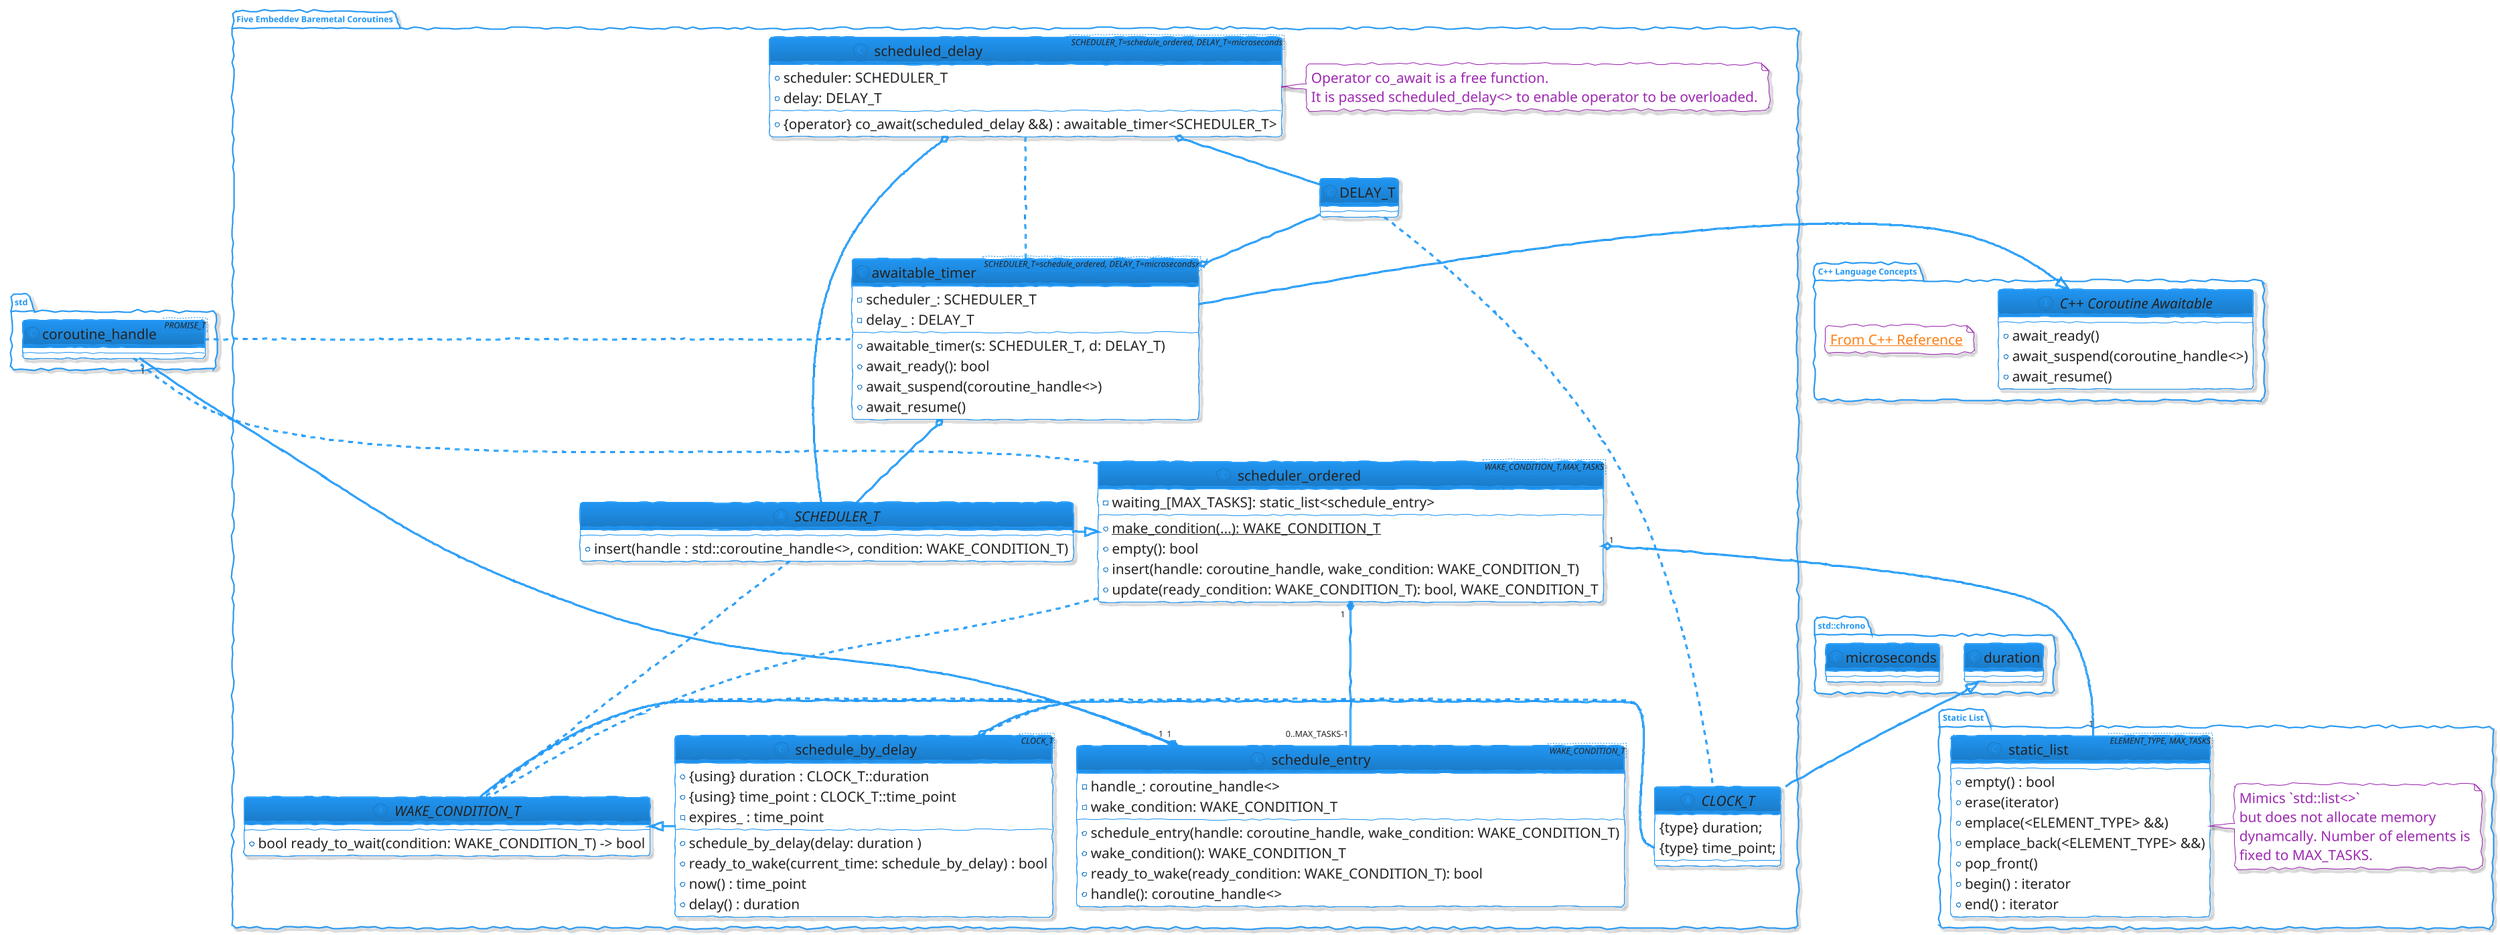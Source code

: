 @startuml
!theme materia-outline
skinparam handwritten true
skinparam Padding 1
skinparam ClassAttributeFontSize 20
skinparam ClassFontSize 20
skinparam NoteFontSize 20


package "C++ Language Concepts" {

note as link
[[https://en.cppreference.com/w/cpp/language/coroutines From C++ Reference]]
end note

   interface "C++ Coroutine Awaitable" as awaitable {
       + await_ready()
       + await_suspend(coroutine_handle<>)
       + await_resume()
   }
}

package "std::chrono" {
    class duration
    class microseconds


}
package "std" {
    class coroutine_handle<PROMISE_T>
}

package "Static List" {
    class static_list<ELEMENT_TYPE, MAX_TASKS> {
        +empty() : bool
     + erase(iterator)
     + emplace(<ELEMENT_TYPE> &&)
     + emplace_back(<ELEMENT_TYPE> &&)
     + pop_front()
     + begin() : iterator
     + end() : iterator
    }
    note right of static_list
    Mimics `std::list<>`
    but does not allocate memory
    dynamcally. Number of elements is
    fixed to MAX_TASKS.
    end note
}


package "Five Embeddev Baremetal Coroutines" {


    abstract CLOCK_T {
        {type} duration;
        {type} time_point;
    }

    abstract WAKE_CONDITION_T {
        +bool ready_to_wait(condition: WAKE_CONDITION_T) -> bool
    }

    abstract SCHEDULER_T {
       + insert(handle : std::coroutine_handle<>, condition: WAKE_CONDITION_T)
    }
    SCHEDULER_T .-- WAKE_CONDITION_T

    duration <|-- CLOCK_T

    class schedule_by_delay<CLOCK_T> {
       +{using} duration : CLOCK_T::duration
       +{using} time_point : CLOCK_T::time_point
       +schedule_by_delay(delay: duration )
       +ready_to_wake(current_time: schedule_by_delay) : bool
       +now() : time_point
       +delay() : duration
       -expires_ : time_point
    }

    WAKE_CONDITION_T  <|- schedule_by_delay
    schedule_by_delay o- CLOCK_T::time_point

    schedule_by_delay .-[norank]- CLOCK_T

    class schedule_entry<WAKE_CONDITION_T> {
        +schedule_entry(handle: coroutine_handle, wake_condition: WAKE_CONDITION_T)
        +wake_condition(): WAKE_CONDITION_T
        +ready_to_wake(ready_condition: WAKE_CONDITION_T): bool
        +handle(): coroutine_handle<>
        -handle_: coroutine_handle<>
        -wake_condition: WAKE_CONDITION_T
    }

    schedule_entry "1" o-[norank]-- "1" coroutine_handle
    schedule_entry "1" o-right-  WAKE_CONDITION_T
    schedule_entry .-right- WAKE_CONDITION_T

    class scheduler_ordered<WAKE_CONDITION_T,MAX_TASKS>  {
        +{static} make_condition(...): WAKE_CONDITION_T
        +empty(): bool
        +insert(handle: coroutine_handle, wake_condition: WAKE_CONDITION_T)
        +update(ready_condition: WAKE_CONDITION_T): bool, WAKE_CONDITION_T
        -waiting_[MAX_TASKS]: static_list<schedule_entry>
    }
    scheduler_ordered <|- SCHEDULER_T
    scheduler_ordered .-- WAKE_CONDITION_T
    scheduler_ordered "1" o-down-- "1" static_list
    scheduler_ordered "  1  " *- "0..MAX_TASKS-1" schedule_entry
    scheduler_ordered .-[norank]- coroutine_handle


    class awaitable_timer<SCHEDULER_T=schedule_ordered, DELAY_T=microsecondsx> {
       + awaitable_timer(s: SCHEDULER_T, d: DELAY_T)
       + await_ready(): bool
       + await_suspend(coroutine_handle<>)
       + await_resume()
       - scheduler_: SCHEDULER_T
       - delay_ : DELAY_T
    }

    awaitable <|-left-- awaitable_timer

    class scheduled_delay<SCHEDULER_T=schedule_ordered, DELAY_T=microseconds> {
       +scheduler: SCHEDULER_T
       +delay: DELAY_T
       +{operator} co_await(scheduled_delay &&) : awaitable_timer<SCHEDULER_T>
    }

    note right of scheduled_delay
    Operator co_await is a free function.
    It is passed scheduled_delay<> to enable operator to be overloaded.
    end note

    awaitable_timer o-down- SCHEDULER_T
    awaitable_timer o-[norank]- DELAY_T
    awaitable_timer .-left-- coroutine_handle

    scheduled_delay o-down- SCHEDULER_T
    scheduled_delay o-- DELAY_T
    scheduled_delay .-down- awaitable_timer

    DELAY_T .-- CLOCK_T

}

@enduml
